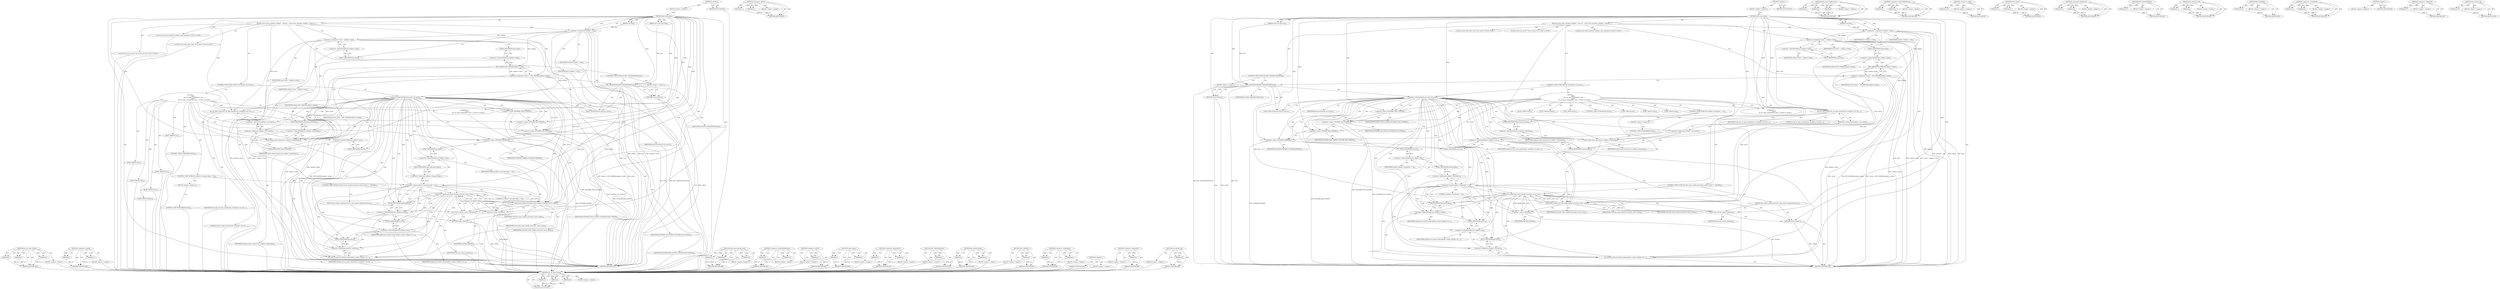 digraph "rpc_restart_call" {
vulnerable_145 [label=<(METHOD,nfs_set_open_stateid)>];
vulnerable_146 [label=<(PARAM,p1)>];
vulnerable_147 [label=<(PARAM,p2)>];
vulnerable_148 [label=<(PARAM,p3)>];
vulnerable_149 [label=<(BLOCK,&lt;empty&gt;,&lt;empty&gt;)>];
vulnerable_150 [label=<(METHOD_RETURN,ANY)>];
vulnerable_169 [label=<(METHOD,&lt;operator&gt;.equals)>];
vulnerable_170 [label=<(PARAM,p1)>];
vulnerable_171 [label=<(PARAM,p2)>];
vulnerable_172 [label=<(BLOCK,&lt;empty&gt;,&lt;empty&gt;)>];
vulnerable_173 [label=<(METHOD_RETURN,ANY)>];
vulnerable_6 [label=<(METHOD,&lt;global&gt;)<SUB>1</SUB>>];
vulnerable_7 [label=<(BLOCK,&lt;empty&gt;,&lt;empty&gt;)<SUB>1</SUB>>];
vulnerable_8 [label=<(METHOD,nfs4_close_done)<SUB>1</SUB>>];
vulnerable_9 [label=<(PARAM,struct rpc_task *task)<SUB>1</SUB>>];
vulnerable_10 [label=<(PARAM,void *data)<SUB>1</SUB>>];
vulnerable_11 [label=<(BLOCK,{
	struct nfs4_closedata *calldata = data;
	str...,{
	struct nfs4_closedata *calldata = data;
	str...)<SUB>2</SUB>>];
vulnerable_12 [label="<(LOCAL,struct nfs4_closedata* calldata: nfs4_closedata*)<SUB>3</SUB>>"];
vulnerable_13 [label=<(&lt;operator&gt;.assignment,*calldata = data)<SUB>3</SUB>>];
vulnerable_14 [label=<(IDENTIFIER,calldata,*calldata = data)<SUB>3</SUB>>];
vulnerable_15 [label=<(IDENTIFIER,data,*calldata = data)<SUB>3</SUB>>];
vulnerable_16 [label="<(LOCAL,struct nfs4_state* state: nfs4_state*)<SUB>4</SUB>>"];
vulnerable_17 [label=<(&lt;operator&gt;.assignment,*state = calldata-&gt;state)<SUB>4</SUB>>];
vulnerable_18 [label=<(IDENTIFIER,state,*state = calldata-&gt;state)<SUB>4</SUB>>];
vulnerable_19 [label=<(&lt;operator&gt;.indirectFieldAccess,calldata-&gt;state)<SUB>4</SUB>>];
vulnerable_20 [label=<(IDENTIFIER,calldata,*state = calldata-&gt;state)<SUB>4</SUB>>];
vulnerable_21 [label=<(FIELD_IDENTIFIER,state,state)<SUB>4</SUB>>];
vulnerable_22 [label="<(LOCAL,struct nfs_server* server: nfs_server*)<SUB>5</SUB>>"];
vulnerable_23 [label=<(&lt;operator&gt;.assignment,*server = NFS_SERVER(calldata-&gt;inode))<SUB>5</SUB>>];
vulnerable_24 [label=<(IDENTIFIER,server,*server = NFS_SERVER(calldata-&gt;inode))<SUB>5</SUB>>];
vulnerable_25 [label=<(NFS_SERVER,NFS_SERVER(calldata-&gt;inode))<SUB>5</SUB>>];
vulnerable_26 [label=<(&lt;operator&gt;.indirectFieldAccess,calldata-&gt;inode)<SUB>5</SUB>>];
vulnerable_27 [label=<(IDENTIFIER,calldata,NFS_SERVER(calldata-&gt;inode))<SUB>5</SUB>>];
vulnerable_28 [label=<(FIELD_IDENTIFIER,inode,inode)<SUB>5</SUB>>];
vulnerable_29 [label=<(CONTROL_STRUCTURE,IF,if (RPC_ASSASSINATED(task)))<SUB>7</SUB>>];
vulnerable_30 [label=<(RPC_ASSASSINATED,RPC_ASSASSINATED(task))<SUB>7</SUB>>];
vulnerable_31 [label=<(IDENTIFIER,task,RPC_ASSASSINATED(task))<SUB>7</SUB>>];
vulnerable_32 [label=<(BLOCK,&lt;empty&gt;,&lt;empty&gt;)<SUB>8</SUB>>];
vulnerable_33 [label=<(RETURN,return;,return;)<SUB>8</SUB>>];
vulnerable_34 [label=<(CONTROL_STRUCTURE,SWITCH,switch(task-&gt;tk_status))<SUB>12</SUB>>];
vulnerable_35 [label=<(&lt;operator&gt;.indirectFieldAccess,task-&gt;tk_status)<SUB>12</SUB>>];
vulnerable_36 [label=<(IDENTIFIER,task,switch(task-&gt;tk_status))<SUB>12</SUB>>];
vulnerable_37 [label=<(FIELD_IDENTIFIER,tk_status,tk_status)<SUB>12</SUB>>];
vulnerable_38 [label="<(BLOCK,{
		case 0:
			nfs_set_open_stateid(state, &amp;cal...,{
		case 0:
			nfs_set_open_stateid(state, &amp;cal...)<SUB>12</SUB>>"];
vulnerable_39 [label=<(JUMP_TARGET,case)<SUB>13</SUB>>];
vulnerable_40 [label="<(LITERAL,0,{
		case 0:
			nfs_set_open_stateid(state, &amp;cal...)<SUB>13</SUB>>"];
vulnerable_41 [label=<(nfs_set_open_stateid,nfs_set_open_stateid(state, &amp;calldata-&gt;res.stat...)<SUB>14</SUB>>];
vulnerable_42 [label=<(IDENTIFIER,state,nfs_set_open_stateid(state, &amp;calldata-&gt;res.stat...)<SUB>14</SUB>>];
vulnerable_43 [label=<(&lt;operator&gt;.addressOf,&amp;calldata-&gt;res.stateid)<SUB>14</SUB>>];
vulnerable_44 [label=<(&lt;operator&gt;.fieldAccess,calldata-&gt;res.stateid)<SUB>14</SUB>>];
vulnerable_45 [label=<(&lt;operator&gt;.indirectFieldAccess,calldata-&gt;res)<SUB>14</SUB>>];
vulnerable_46 [label=<(IDENTIFIER,calldata,nfs_set_open_stateid(state, &amp;calldata-&gt;res.stat...)<SUB>14</SUB>>];
vulnerable_47 [label=<(FIELD_IDENTIFIER,res,res)<SUB>14</SUB>>];
vulnerable_48 [label=<(FIELD_IDENTIFIER,stateid,stateid)<SUB>14</SUB>>];
vulnerable_49 [label=<(LITERAL,0,nfs_set_open_stateid(state, &amp;calldata-&gt;res.stat...)<SUB>14</SUB>>];
vulnerable_50 [label=<(renew_lease,renew_lease(server, calldata-&gt;timestamp))<SUB>15</SUB>>];
vulnerable_51 [label=<(IDENTIFIER,server,renew_lease(server, calldata-&gt;timestamp))<SUB>15</SUB>>];
vulnerable_52 [label=<(&lt;operator&gt;.indirectFieldAccess,calldata-&gt;timestamp)<SUB>15</SUB>>];
vulnerable_53 [label=<(IDENTIFIER,calldata,renew_lease(server, calldata-&gt;timestamp))<SUB>15</SUB>>];
vulnerable_54 [label=<(FIELD_IDENTIFIER,timestamp,timestamp)<SUB>15</SUB>>];
vulnerable_55 [label=<(CONTROL_STRUCTURE,BREAK,break;)<SUB>16</SUB>>];
vulnerable_56 [label=<(JUMP_TARGET,case)<SUB>17</SUB>>];
vulnerable_57 [label=<(&lt;operator&gt;.minus,-NFS4ERR_STALE_STATEID)<SUB>17</SUB>>];
vulnerable_58 [label=<(IDENTIFIER,NFS4ERR_STALE_STATEID,-NFS4ERR_STALE_STATEID)<SUB>17</SUB>>];
vulnerable_59 [label=<(JUMP_TARGET,case)<SUB>18</SUB>>];
vulnerable_60 [label=<(&lt;operator&gt;.minus,-NFS4ERR_OLD_STATEID)<SUB>18</SUB>>];
vulnerable_61 [label=<(IDENTIFIER,NFS4ERR_OLD_STATEID,-NFS4ERR_OLD_STATEID)<SUB>18</SUB>>];
vulnerable_62 [label=<(JUMP_TARGET,case)<SUB>19</SUB>>];
vulnerable_63 [label=<(&lt;operator&gt;.minus,-NFS4ERR_BAD_STATEID)<SUB>19</SUB>>];
vulnerable_64 [label=<(IDENTIFIER,NFS4ERR_BAD_STATEID,-NFS4ERR_BAD_STATEID)<SUB>19</SUB>>];
vulnerable_65 [label=<(JUMP_TARGET,case)<SUB>20</SUB>>];
vulnerable_66 [label=<(&lt;operator&gt;.minus,-NFS4ERR_EXPIRED)<SUB>20</SUB>>];
vulnerable_67 [label=<(IDENTIFIER,NFS4ERR_EXPIRED,-NFS4ERR_EXPIRED)<SUB>20</SUB>>];
vulnerable_68 [label=<(CONTROL_STRUCTURE,IF,if (calldata-&gt;arg.open_flags == 0))<SUB>21</SUB>>];
vulnerable_69 [label=<(&lt;operator&gt;.equals,calldata-&gt;arg.open_flags == 0)<SUB>21</SUB>>];
vulnerable_70 [label=<(&lt;operator&gt;.fieldAccess,calldata-&gt;arg.open_flags)<SUB>21</SUB>>];
vulnerable_71 [label=<(&lt;operator&gt;.indirectFieldAccess,calldata-&gt;arg)<SUB>21</SUB>>];
vulnerable_72 [label=<(IDENTIFIER,calldata,calldata-&gt;arg.open_flags == 0)<SUB>21</SUB>>];
vulnerable_73 [label=<(FIELD_IDENTIFIER,arg,arg)<SUB>21</SUB>>];
vulnerable_74 [label=<(FIELD_IDENTIFIER,open_flags,open_flags)<SUB>21</SUB>>];
vulnerable_75 [label=<(LITERAL,0,calldata-&gt;arg.open_flags == 0)<SUB>21</SUB>>];
vulnerable_76 [label=<(BLOCK,&lt;empty&gt;,&lt;empty&gt;)<SUB>22</SUB>>];
vulnerable_77 [label=<(CONTROL_STRUCTURE,BREAK,break;)<SUB>22</SUB>>];
vulnerable_78 [label=<(JUMP_TARGET,default)<SUB>23</SUB>>];
vulnerable_79 [label=<(CONTROL_STRUCTURE,IF,if (nfs4_async_handle_error(task, server, state) == -EAGAIN))<SUB>24</SUB>>];
vulnerable_80 [label=<(&lt;operator&gt;.equals,nfs4_async_handle_error(task, server, state) ==...)<SUB>24</SUB>>];
vulnerable_81 [label=<(nfs4_async_handle_error,nfs4_async_handle_error(task, server, state))<SUB>24</SUB>>];
vulnerable_82 [label=<(IDENTIFIER,task,nfs4_async_handle_error(task, server, state))<SUB>24</SUB>>];
vulnerable_83 [label=<(IDENTIFIER,server,nfs4_async_handle_error(task, server, state))<SUB>24</SUB>>];
vulnerable_84 [label=<(IDENTIFIER,state,nfs4_async_handle_error(task, server, state))<SUB>24</SUB>>];
vulnerable_85 [label=<(&lt;operator&gt;.minus,-EAGAIN)<SUB>24</SUB>>];
vulnerable_86 [label=<(IDENTIFIER,EAGAIN,-EAGAIN)<SUB>24</SUB>>];
vulnerable_87 [label=<(BLOCK,{
				rpc_restart_call(task);
				return;
			},{
				rpc_restart_call(task);
				return;
			})<SUB>24</SUB>>];
vulnerable_88 [label=<(rpc_restart_call,rpc_restart_call(task))<SUB>25</SUB>>];
vulnerable_89 [label=<(IDENTIFIER,task,rpc_restart_call(task))<SUB>25</SUB>>];
vulnerable_90 [label=<(RETURN,return;,return;)<SUB>26</SUB>>];
vulnerable_91 [label=<(nfs_refresh_inode,nfs_refresh_inode(calldata-&gt;inode, calldata-&gt;re...)<SUB>29</SUB>>];
vulnerable_92 [label=<(&lt;operator&gt;.indirectFieldAccess,calldata-&gt;inode)<SUB>29</SUB>>];
vulnerable_93 [label=<(IDENTIFIER,calldata,nfs_refresh_inode(calldata-&gt;inode, calldata-&gt;re...)<SUB>29</SUB>>];
vulnerable_94 [label=<(FIELD_IDENTIFIER,inode,inode)<SUB>29</SUB>>];
vulnerable_95 [label=<(&lt;operator&gt;.fieldAccess,calldata-&gt;res.fattr)<SUB>29</SUB>>];
vulnerable_96 [label=<(&lt;operator&gt;.indirectFieldAccess,calldata-&gt;res)<SUB>29</SUB>>];
vulnerable_97 [label=<(IDENTIFIER,calldata,nfs_refresh_inode(calldata-&gt;inode, calldata-&gt;re...)<SUB>29</SUB>>];
vulnerable_98 [label=<(FIELD_IDENTIFIER,res,res)<SUB>29</SUB>>];
vulnerable_99 [label=<(FIELD_IDENTIFIER,fattr,fattr)<SUB>29</SUB>>];
vulnerable_100 [label=<(METHOD_RETURN,void)<SUB>1</SUB>>];
vulnerable_102 [label=<(METHOD_RETURN,ANY)<SUB>1</SUB>>];
vulnerable_174 [label=<(METHOD,nfs4_async_handle_error)>];
vulnerable_175 [label=<(PARAM,p1)>];
vulnerable_176 [label=<(PARAM,p2)>];
vulnerable_177 [label=<(PARAM,p3)>];
vulnerable_178 [label=<(BLOCK,&lt;empty&gt;,&lt;empty&gt;)>];
vulnerable_179 [label=<(METHOD_RETURN,ANY)>];
vulnerable_132 [label=<(METHOD,&lt;operator&gt;.indirectFieldAccess)>];
vulnerable_133 [label=<(PARAM,p1)>];
vulnerable_134 [label=<(PARAM,p2)>];
vulnerable_135 [label=<(BLOCK,&lt;empty&gt;,&lt;empty&gt;)>];
vulnerable_136 [label=<(METHOD_RETURN,ANY)>];
vulnerable_165 [label=<(METHOD,&lt;operator&gt;.minus)>];
vulnerable_166 [label=<(PARAM,p1)>];
vulnerable_167 [label=<(BLOCK,&lt;empty&gt;,&lt;empty&gt;)>];
vulnerable_168 [label=<(METHOD_RETURN,ANY)>];
vulnerable_160 [label=<(METHOD,renew_lease)>];
vulnerable_161 [label=<(PARAM,p1)>];
vulnerable_162 [label=<(PARAM,p2)>];
vulnerable_163 [label=<(BLOCK,&lt;empty&gt;,&lt;empty&gt;)>];
vulnerable_164 [label=<(METHOD_RETURN,ANY)>];
vulnerable_155 [label=<(METHOD,&lt;operator&gt;.fieldAccess)>];
vulnerable_156 [label=<(PARAM,p1)>];
vulnerable_157 [label=<(PARAM,p2)>];
vulnerable_158 [label=<(BLOCK,&lt;empty&gt;,&lt;empty&gt;)>];
vulnerable_159 [label=<(METHOD_RETURN,ANY)>];
vulnerable_141 [label=<(METHOD,RPC_ASSASSINATED)>];
vulnerable_142 [label=<(PARAM,p1)>];
vulnerable_143 [label=<(BLOCK,&lt;empty&gt;,&lt;empty&gt;)>];
vulnerable_144 [label=<(METHOD_RETURN,ANY)>];
vulnerable_184 [label=<(METHOD,nfs_refresh_inode)>];
vulnerable_185 [label=<(PARAM,p1)>];
vulnerable_186 [label=<(PARAM,p2)>];
vulnerable_187 [label=<(BLOCK,&lt;empty&gt;,&lt;empty&gt;)>];
vulnerable_188 [label=<(METHOD_RETURN,ANY)>];
vulnerable_137 [label=<(METHOD,NFS_SERVER)>];
vulnerable_138 [label=<(PARAM,p1)>];
vulnerable_139 [label=<(BLOCK,&lt;empty&gt;,&lt;empty&gt;)>];
vulnerable_140 [label=<(METHOD_RETURN,ANY)>];
vulnerable_127 [label=<(METHOD,&lt;operator&gt;.assignment)>];
vulnerable_128 [label=<(PARAM,p1)>];
vulnerable_129 [label=<(PARAM,p2)>];
vulnerable_130 [label=<(BLOCK,&lt;empty&gt;,&lt;empty&gt;)>];
vulnerable_131 [label=<(METHOD_RETURN,ANY)>];
vulnerable_121 [label=<(METHOD,&lt;global&gt;)<SUB>1</SUB>>];
vulnerable_122 [label=<(BLOCK,&lt;empty&gt;,&lt;empty&gt;)>];
vulnerable_123 [label=<(METHOD_RETURN,ANY)>];
vulnerable_151 [label=<(METHOD,&lt;operator&gt;.addressOf)>];
vulnerable_152 [label=<(PARAM,p1)>];
vulnerable_153 [label=<(BLOCK,&lt;empty&gt;,&lt;empty&gt;)>];
vulnerable_154 [label=<(METHOD_RETURN,ANY)>];
vulnerable_180 [label=<(METHOD,rpc_restart_call)>];
vulnerable_181 [label=<(PARAM,p1)>];
vulnerable_182 [label=<(BLOCK,&lt;empty&gt;,&lt;empty&gt;)>];
vulnerable_183 [label=<(METHOD_RETURN,ANY)>];
fixed_145 [label=<(METHOD,nfs_set_open_stateid)>];
fixed_146 [label=<(PARAM,p1)>];
fixed_147 [label=<(PARAM,p2)>];
fixed_148 [label=<(PARAM,p3)>];
fixed_149 [label=<(BLOCK,&lt;empty&gt;,&lt;empty&gt;)>];
fixed_150 [label=<(METHOD_RETURN,ANY)>];
fixed_169 [label=<(METHOD,&lt;operator&gt;.equals)>];
fixed_170 [label=<(PARAM,p1)>];
fixed_171 [label=<(PARAM,p2)>];
fixed_172 [label=<(BLOCK,&lt;empty&gt;,&lt;empty&gt;)>];
fixed_173 [label=<(METHOD_RETURN,ANY)>];
fixed_6 [label=<(METHOD,&lt;global&gt;)<SUB>1</SUB>>];
fixed_7 [label=<(BLOCK,&lt;empty&gt;,&lt;empty&gt;)<SUB>1</SUB>>];
fixed_8 [label=<(METHOD,nfs4_close_done)<SUB>1</SUB>>];
fixed_9 [label=<(PARAM,struct rpc_task *task)<SUB>1</SUB>>];
fixed_10 [label=<(PARAM,void *data)<SUB>1</SUB>>];
fixed_11 [label=<(BLOCK,{
	struct nfs4_closedata *calldata = data;
	str...,{
	struct nfs4_closedata *calldata = data;
	str...)<SUB>2</SUB>>];
fixed_12 [label="<(LOCAL,struct nfs4_closedata* calldata: nfs4_closedata*)<SUB>3</SUB>>"];
fixed_13 [label=<(&lt;operator&gt;.assignment,*calldata = data)<SUB>3</SUB>>];
fixed_14 [label=<(IDENTIFIER,calldata,*calldata = data)<SUB>3</SUB>>];
fixed_15 [label=<(IDENTIFIER,data,*calldata = data)<SUB>3</SUB>>];
fixed_16 [label="<(LOCAL,struct nfs4_state* state: nfs4_state*)<SUB>4</SUB>>"];
fixed_17 [label=<(&lt;operator&gt;.assignment,*state = calldata-&gt;state)<SUB>4</SUB>>];
fixed_18 [label=<(IDENTIFIER,state,*state = calldata-&gt;state)<SUB>4</SUB>>];
fixed_19 [label=<(&lt;operator&gt;.indirectFieldAccess,calldata-&gt;state)<SUB>4</SUB>>];
fixed_20 [label=<(IDENTIFIER,calldata,*state = calldata-&gt;state)<SUB>4</SUB>>];
fixed_21 [label=<(FIELD_IDENTIFIER,state,state)<SUB>4</SUB>>];
fixed_22 [label="<(LOCAL,struct nfs_server* server: nfs_server*)<SUB>5</SUB>>"];
fixed_23 [label=<(&lt;operator&gt;.assignment,*server = NFS_SERVER(calldata-&gt;inode))<SUB>5</SUB>>];
fixed_24 [label=<(IDENTIFIER,server,*server = NFS_SERVER(calldata-&gt;inode))<SUB>5</SUB>>];
fixed_25 [label=<(NFS_SERVER,NFS_SERVER(calldata-&gt;inode))<SUB>5</SUB>>];
fixed_26 [label=<(&lt;operator&gt;.indirectFieldAccess,calldata-&gt;inode)<SUB>5</SUB>>];
fixed_27 [label=<(IDENTIFIER,calldata,NFS_SERVER(calldata-&gt;inode))<SUB>5</SUB>>];
fixed_28 [label=<(FIELD_IDENTIFIER,inode,inode)<SUB>5</SUB>>];
fixed_29 [label=<(CONTROL_STRUCTURE,IF,if (RPC_ASSASSINATED(task)))<SUB>7</SUB>>];
fixed_30 [label=<(RPC_ASSASSINATED,RPC_ASSASSINATED(task))<SUB>7</SUB>>];
fixed_31 [label=<(IDENTIFIER,task,RPC_ASSASSINATED(task))<SUB>7</SUB>>];
fixed_32 [label=<(BLOCK,&lt;empty&gt;,&lt;empty&gt;)<SUB>8</SUB>>];
fixed_33 [label=<(RETURN,return;,return;)<SUB>8</SUB>>];
fixed_34 [label=<(CONTROL_STRUCTURE,SWITCH,switch(task-&gt;tk_status))<SUB>12</SUB>>];
fixed_35 [label=<(&lt;operator&gt;.indirectFieldAccess,task-&gt;tk_status)<SUB>12</SUB>>];
fixed_36 [label=<(IDENTIFIER,task,switch(task-&gt;tk_status))<SUB>12</SUB>>];
fixed_37 [label=<(FIELD_IDENTIFIER,tk_status,tk_status)<SUB>12</SUB>>];
fixed_38 [label="<(BLOCK,{
		case 0:
			nfs_set_open_stateid(state, &amp;cal...,{
		case 0:
			nfs_set_open_stateid(state, &amp;cal...)<SUB>12</SUB>>"];
fixed_39 [label=<(JUMP_TARGET,case)<SUB>13</SUB>>];
fixed_40 [label="<(LITERAL,0,{
		case 0:
			nfs_set_open_stateid(state, &amp;cal...)<SUB>13</SUB>>"];
fixed_41 [label=<(nfs_set_open_stateid,nfs_set_open_stateid(state, &amp;calldata-&gt;res.stat...)<SUB>14</SUB>>];
fixed_42 [label=<(IDENTIFIER,state,nfs_set_open_stateid(state, &amp;calldata-&gt;res.stat...)<SUB>14</SUB>>];
fixed_43 [label=<(&lt;operator&gt;.addressOf,&amp;calldata-&gt;res.stateid)<SUB>14</SUB>>];
fixed_44 [label=<(&lt;operator&gt;.fieldAccess,calldata-&gt;res.stateid)<SUB>14</SUB>>];
fixed_45 [label=<(&lt;operator&gt;.indirectFieldAccess,calldata-&gt;res)<SUB>14</SUB>>];
fixed_46 [label=<(IDENTIFIER,calldata,nfs_set_open_stateid(state, &amp;calldata-&gt;res.stat...)<SUB>14</SUB>>];
fixed_47 [label=<(FIELD_IDENTIFIER,res,res)<SUB>14</SUB>>];
fixed_48 [label=<(FIELD_IDENTIFIER,stateid,stateid)<SUB>14</SUB>>];
fixed_49 [label=<(LITERAL,0,nfs_set_open_stateid(state, &amp;calldata-&gt;res.stat...)<SUB>14</SUB>>];
fixed_50 [label=<(renew_lease,renew_lease(server, calldata-&gt;timestamp))<SUB>15</SUB>>];
fixed_51 [label=<(IDENTIFIER,server,renew_lease(server, calldata-&gt;timestamp))<SUB>15</SUB>>];
fixed_52 [label=<(&lt;operator&gt;.indirectFieldAccess,calldata-&gt;timestamp)<SUB>15</SUB>>];
fixed_53 [label=<(IDENTIFIER,calldata,renew_lease(server, calldata-&gt;timestamp))<SUB>15</SUB>>];
fixed_54 [label=<(FIELD_IDENTIFIER,timestamp,timestamp)<SUB>15</SUB>>];
fixed_55 [label=<(CONTROL_STRUCTURE,BREAK,break;)<SUB>16</SUB>>];
fixed_56 [label=<(JUMP_TARGET,case)<SUB>17</SUB>>];
fixed_57 [label=<(&lt;operator&gt;.minus,-NFS4ERR_STALE_STATEID)<SUB>17</SUB>>];
fixed_58 [label=<(IDENTIFIER,NFS4ERR_STALE_STATEID,-NFS4ERR_STALE_STATEID)<SUB>17</SUB>>];
fixed_59 [label=<(JUMP_TARGET,case)<SUB>18</SUB>>];
fixed_60 [label=<(&lt;operator&gt;.minus,-NFS4ERR_OLD_STATEID)<SUB>18</SUB>>];
fixed_61 [label=<(IDENTIFIER,NFS4ERR_OLD_STATEID,-NFS4ERR_OLD_STATEID)<SUB>18</SUB>>];
fixed_62 [label=<(JUMP_TARGET,case)<SUB>19</SUB>>];
fixed_63 [label=<(&lt;operator&gt;.minus,-NFS4ERR_BAD_STATEID)<SUB>19</SUB>>];
fixed_64 [label=<(IDENTIFIER,NFS4ERR_BAD_STATEID,-NFS4ERR_BAD_STATEID)<SUB>19</SUB>>];
fixed_65 [label=<(JUMP_TARGET,case)<SUB>20</SUB>>];
fixed_66 [label=<(&lt;operator&gt;.minus,-NFS4ERR_EXPIRED)<SUB>20</SUB>>];
fixed_67 [label=<(IDENTIFIER,NFS4ERR_EXPIRED,-NFS4ERR_EXPIRED)<SUB>20</SUB>>];
fixed_68 [label=<(CONTROL_STRUCTURE,IF,if (calldata-&gt;arg.fmode == 0))<SUB>21</SUB>>];
fixed_69 [label=<(&lt;operator&gt;.equals,calldata-&gt;arg.fmode == 0)<SUB>21</SUB>>];
fixed_70 [label=<(&lt;operator&gt;.fieldAccess,calldata-&gt;arg.fmode)<SUB>21</SUB>>];
fixed_71 [label=<(&lt;operator&gt;.indirectFieldAccess,calldata-&gt;arg)<SUB>21</SUB>>];
fixed_72 [label=<(IDENTIFIER,calldata,calldata-&gt;arg.fmode == 0)<SUB>21</SUB>>];
fixed_73 [label=<(FIELD_IDENTIFIER,arg,arg)<SUB>21</SUB>>];
fixed_74 [label=<(FIELD_IDENTIFIER,fmode,fmode)<SUB>21</SUB>>];
fixed_75 [label=<(LITERAL,0,calldata-&gt;arg.fmode == 0)<SUB>21</SUB>>];
fixed_76 [label=<(BLOCK,&lt;empty&gt;,&lt;empty&gt;)<SUB>22</SUB>>];
fixed_77 [label=<(CONTROL_STRUCTURE,BREAK,break;)<SUB>22</SUB>>];
fixed_78 [label=<(JUMP_TARGET,default)<SUB>23</SUB>>];
fixed_79 [label=<(CONTROL_STRUCTURE,IF,if (nfs4_async_handle_error(task, server, state) == -EAGAIN))<SUB>24</SUB>>];
fixed_80 [label=<(&lt;operator&gt;.equals,nfs4_async_handle_error(task, server, state) ==...)<SUB>24</SUB>>];
fixed_81 [label=<(nfs4_async_handle_error,nfs4_async_handle_error(task, server, state))<SUB>24</SUB>>];
fixed_82 [label=<(IDENTIFIER,task,nfs4_async_handle_error(task, server, state))<SUB>24</SUB>>];
fixed_83 [label=<(IDENTIFIER,server,nfs4_async_handle_error(task, server, state))<SUB>24</SUB>>];
fixed_84 [label=<(IDENTIFIER,state,nfs4_async_handle_error(task, server, state))<SUB>24</SUB>>];
fixed_85 [label=<(&lt;operator&gt;.minus,-EAGAIN)<SUB>24</SUB>>];
fixed_86 [label=<(IDENTIFIER,EAGAIN,-EAGAIN)<SUB>24</SUB>>];
fixed_87 [label=<(BLOCK,{
				rpc_restart_call(task);
				return;
			},{
				rpc_restart_call(task);
				return;
			})<SUB>24</SUB>>];
fixed_88 [label=<(rpc_restart_call,rpc_restart_call(task))<SUB>25</SUB>>];
fixed_89 [label=<(IDENTIFIER,task,rpc_restart_call(task))<SUB>25</SUB>>];
fixed_90 [label=<(RETURN,return;,return;)<SUB>26</SUB>>];
fixed_91 [label=<(nfs_refresh_inode,nfs_refresh_inode(calldata-&gt;inode, calldata-&gt;re...)<SUB>29</SUB>>];
fixed_92 [label=<(&lt;operator&gt;.indirectFieldAccess,calldata-&gt;inode)<SUB>29</SUB>>];
fixed_93 [label=<(IDENTIFIER,calldata,nfs_refresh_inode(calldata-&gt;inode, calldata-&gt;re...)<SUB>29</SUB>>];
fixed_94 [label=<(FIELD_IDENTIFIER,inode,inode)<SUB>29</SUB>>];
fixed_95 [label=<(&lt;operator&gt;.fieldAccess,calldata-&gt;res.fattr)<SUB>29</SUB>>];
fixed_96 [label=<(&lt;operator&gt;.indirectFieldAccess,calldata-&gt;res)<SUB>29</SUB>>];
fixed_97 [label=<(IDENTIFIER,calldata,nfs_refresh_inode(calldata-&gt;inode, calldata-&gt;re...)<SUB>29</SUB>>];
fixed_98 [label=<(FIELD_IDENTIFIER,res,res)<SUB>29</SUB>>];
fixed_99 [label=<(FIELD_IDENTIFIER,fattr,fattr)<SUB>29</SUB>>];
fixed_100 [label=<(METHOD_RETURN,void)<SUB>1</SUB>>];
fixed_102 [label=<(METHOD_RETURN,ANY)<SUB>1</SUB>>];
fixed_174 [label=<(METHOD,nfs4_async_handle_error)>];
fixed_175 [label=<(PARAM,p1)>];
fixed_176 [label=<(PARAM,p2)>];
fixed_177 [label=<(PARAM,p3)>];
fixed_178 [label=<(BLOCK,&lt;empty&gt;,&lt;empty&gt;)>];
fixed_179 [label=<(METHOD_RETURN,ANY)>];
fixed_132 [label=<(METHOD,&lt;operator&gt;.indirectFieldAccess)>];
fixed_133 [label=<(PARAM,p1)>];
fixed_134 [label=<(PARAM,p2)>];
fixed_135 [label=<(BLOCK,&lt;empty&gt;,&lt;empty&gt;)>];
fixed_136 [label=<(METHOD_RETURN,ANY)>];
fixed_165 [label=<(METHOD,&lt;operator&gt;.minus)>];
fixed_166 [label=<(PARAM,p1)>];
fixed_167 [label=<(BLOCK,&lt;empty&gt;,&lt;empty&gt;)>];
fixed_168 [label=<(METHOD_RETURN,ANY)>];
fixed_160 [label=<(METHOD,renew_lease)>];
fixed_161 [label=<(PARAM,p1)>];
fixed_162 [label=<(PARAM,p2)>];
fixed_163 [label=<(BLOCK,&lt;empty&gt;,&lt;empty&gt;)>];
fixed_164 [label=<(METHOD_RETURN,ANY)>];
fixed_155 [label=<(METHOD,&lt;operator&gt;.fieldAccess)>];
fixed_156 [label=<(PARAM,p1)>];
fixed_157 [label=<(PARAM,p2)>];
fixed_158 [label=<(BLOCK,&lt;empty&gt;,&lt;empty&gt;)>];
fixed_159 [label=<(METHOD_RETURN,ANY)>];
fixed_141 [label=<(METHOD,RPC_ASSASSINATED)>];
fixed_142 [label=<(PARAM,p1)>];
fixed_143 [label=<(BLOCK,&lt;empty&gt;,&lt;empty&gt;)>];
fixed_144 [label=<(METHOD_RETURN,ANY)>];
fixed_184 [label=<(METHOD,nfs_refresh_inode)>];
fixed_185 [label=<(PARAM,p1)>];
fixed_186 [label=<(PARAM,p2)>];
fixed_187 [label=<(BLOCK,&lt;empty&gt;,&lt;empty&gt;)>];
fixed_188 [label=<(METHOD_RETURN,ANY)>];
fixed_137 [label=<(METHOD,NFS_SERVER)>];
fixed_138 [label=<(PARAM,p1)>];
fixed_139 [label=<(BLOCK,&lt;empty&gt;,&lt;empty&gt;)>];
fixed_140 [label=<(METHOD_RETURN,ANY)>];
fixed_127 [label=<(METHOD,&lt;operator&gt;.assignment)>];
fixed_128 [label=<(PARAM,p1)>];
fixed_129 [label=<(PARAM,p2)>];
fixed_130 [label=<(BLOCK,&lt;empty&gt;,&lt;empty&gt;)>];
fixed_131 [label=<(METHOD_RETURN,ANY)>];
fixed_121 [label=<(METHOD,&lt;global&gt;)<SUB>1</SUB>>];
fixed_122 [label=<(BLOCK,&lt;empty&gt;,&lt;empty&gt;)>];
fixed_123 [label=<(METHOD_RETURN,ANY)>];
fixed_151 [label=<(METHOD,&lt;operator&gt;.addressOf)>];
fixed_152 [label=<(PARAM,p1)>];
fixed_153 [label=<(BLOCK,&lt;empty&gt;,&lt;empty&gt;)>];
fixed_154 [label=<(METHOD_RETURN,ANY)>];
fixed_180 [label=<(METHOD,rpc_restart_call)>];
fixed_181 [label=<(PARAM,p1)>];
fixed_182 [label=<(BLOCK,&lt;empty&gt;,&lt;empty&gt;)>];
fixed_183 [label=<(METHOD_RETURN,ANY)>];
vulnerable_145 -> vulnerable_146  [key=0, label="AST: "];
vulnerable_145 -> vulnerable_146  [key=1, label="DDG: "];
vulnerable_145 -> vulnerable_149  [key=0, label="AST: "];
vulnerable_145 -> vulnerable_147  [key=0, label="AST: "];
vulnerable_145 -> vulnerable_147  [key=1, label="DDG: "];
vulnerable_145 -> vulnerable_150  [key=0, label="AST: "];
vulnerable_145 -> vulnerable_150  [key=1, label="CFG: "];
vulnerable_145 -> vulnerable_148  [key=0, label="AST: "];
vulnerable_145 -> vulnerable_148  [key=1, label="DDG: "];
vulnerable_146 -> vulnerable_150  [key=0, label="DDG: p1"];
vulnerable_147 -> vulnerable_150  [key=0, label="DDG: p2"];
vulnerable_148 -> vulnerable_150  [key=0, label="DDG: p3"];
vulnerable_149 -> fixed_145  [key=0];
vulnerable_150 -> fixed_145  [key=0];
vulnerable_169 -> vulnerable_170  [key=0, label="AST: "];
vulnerable_169 -> vulnerable_170  [key=1, label="DDG: "];
vulnerable_169 -> vulnerable_172  [key=0, label="AST: "];
vulnerable_169 -> vulnerable_171  [key=0, label="AST: "];
vulnerable_169 -> vulnerable_171  [key=1, label="DDG: "];
vulnerable_169 -> vulnerable_173  [key=0, label="AST: "];
vulnerable_169 -> vulnerable_173  [key=1, label="CFG: "];
vulnerable_170 -> vulnerable_173  [key=0, label="DDG: p1"];
vulnerable_171 -> vulnerable_173  [key=0, label="DDG: p2"];
vulnerable_172 -> fixed_145  [key=0];
vulnerable_173 -> fixed_145  [key=0];
vulnerable_6 -> vulnerable_7  [key=0, label="AST: "];
vulnerable_6 -> vulnerable_102  [key=0, label="AST: "];
vulnerable_6 -> vulnerable_102  [key=1, label="CFG: "];
vulnerable_7 -> vulnerable_8  [key=0, label="AST: "];
vulnerable_8 -> vulnerable_9  [key=0, label="AST: "];
vulnerable_8 -> vulnerable_9  [key=1, label="DDG: "];
vulnerable_8 -> vulnerable_10  [key=0, label="AST: "];
vulnerable_8 -> vulnerable_10  [key=1, label="DDG: "];
vulnerable_8 -> vulnerable_11  [key=0, label="AST: "];
vulnerable_8 -> vulnerable_100  [key=0, label="AST: "];
vulnerable_8 -> vulnerable_13  [key=0, label="CFG: "];
vulnerable_8 -> vulnerable_13  [key=1, label="DDG: "];
vulnerable_8 -> vulnerable_30  [key=0, label="DDG: "];
vulnerable_8 -> vulnerable_33  [key=0, label="DDG: "];
vulnerable_8 -> vulnerable_40  [key=0, label="DDG: "];
vulnerable_8 -> vulnerable_41  [key=0, label="DDG: "];
vulnerable_8 -> vulnerable_50  [key=0, label="DDG: "];
vulnerable_8 -> vulnerable_57  [key=0, label="DDG: "];
vulnerable_8 -> vulnerable_60  [key=0, label="DDG: "];
vulnerable_8 -> vulnerable_63  [key=0, label="DDG: "];
vulnerable_8 -> vulnerable_66  [key=0, label="DDG: "];
vulnerable_8 -> vulnerable_69  [key=0, label="DDG: "];
vulnerable_8 -> vulnerable_90  [key=0, label="DDG: "];
vulnerable_8 -> vulnerable_81  [key=0, label="DDG: "];
vulnerable_8 -> vulnerable_85  [key=0, label="DDG: "];
vulnerable_8 -> vulnerable_88  [key=0, label="DDG: "];
vulnerable_9 -> vulnerable_30  [key=0, label="DDG: task"];
vulnerable_10 -> vulnerable_13  [key=0, label="DDG: data"];
vulnerable_11 -> vulnerable_12  [key=0, label="AST: "];
vulnerable_11 -> vulnerable_13  [key=0, label="AST: "];
vulnerable_11 -> vulnerable_16  [key=0, label="AST: "];
vulnerable_11 -> vulnerable_17  [key=0, label="AST: "];
vulnerable_11 -> vulnerable_22  [key=0, label="AST: "];
vulnerable_11 -> vulnerable_23  [key=0, label="AST: "];
vulnerable_11 -> vulnerable_29  [key=0, label="AST: "];
vulnerable_11 -> vulnerable_34  [key=0, label="AST: "];
vulnerable_11 -> vulnerable_91  [key=0, label="AST: "];
vulnerable_12 -> fixed_145  [key=0];
vulnerable_13 -> vulnerable_14  [key=0, label="AST: "];
vulnerable_13 -> vulnerable_15  [key=0, label="AST: "];
vulnerable_13 -> vulnerable_21  [key=0, label="CFG: "];
vulnerable_13 -> vulnerable_100  [key=0, label="DDG: calldata"];
vulnerable_13 -> vulnerable_100  [key=1, label="DDG: data"];
vulnerable_13 -> vulnerable_100  [key=2, label="DDG: *calldata = data"];
vulnerable_13 -> vulnerable_17  [key=0, label="DDG: calldata"];
vulnerable_13 -> vulnerable_91  [key=0, label="DDG: calldata"];
vulnerable_13 -> vulnerable_25  [key=0, label="DDG: calldata"];
vulnerable_13 -> vulnerable_50  [key=0, label="DDG: calldata"];
vulnerable_14 -> fixed_145  [key=0];
vulnerable_15 -> fixed_145  [key=0];
vulnerable_16 -> fixed_145  [key=0];
vulnerable_17 -> vulnerable_18  [key=0, label="AST: "];
vulnerable_17 -> vulnerable_19  [key=0, label="AST: "];
vulnerable_17 -> vulnerable_28  [key=0, label="CFG: "];
vulnerable_17 -> vulnerable_100  [key=0, label="DDG: state"];
vulnerable_17 -> vulnerable_100  [key=1, label="DDG: calldata-&gt;state"];
vulnerable_17 -> vulnerable_100  [key=2, label="DDG: *state = calldata-&gt;state"];
vulnerable_17 -> vulnerable_41  [key=0, label="DDG: state"];
vulnerable_17 -> vulnerable_81  [key=0, label="DDG: state"];
vulnerable_18 -> fixed_145  [key=0];
vulnerable_19 -> vulnerable_20  [key=0, label="AST: "];
vulnerable_19 -> vulnerable_21  [key=0, label="AST: "];
vulnerable_19 -> vulnerable_17  [key=0, label="CFG: "];
vulnerable_20 -> fixed_145  [key=0];
vulnerable_21 -> vulnerable_19  [key=0, label="CFG: "];
vulnerable_22 -> fixed_145  [key=0];
vulnerable_23 -> vulnerable_24  [key=0, label="AST: "];
vulnerable_23 -> vulnerable_25  [key=0, label="AST: "];
vulnerable_23 -> vulnerable_30  [key=0, label="CFG: "];
vulnerable_23 -> vulnerable_100  [key=0, label="DDG: server"];
vulnerable_23 -> vulnerable_100  [key=1, label="DDG: NFS_SERVER(calldata-&gt;inode)"];
vulnerable_23 -> vulnerable_100  [key=2, label="DDG: *server = NFS_SERVER(calldata-&gt;inode)"];
vulnerable_23 -> vulnerable_50  [key=0, label="DDG: server"];
vulnerable_23 -> vulnerable_81  [key=0, label="DDG: server"];
vulnerable_24 -> fixed_145  [key=0];
vulnerable_25 -> vulnerable_26  [key=0, label="AST: "];
vulnerable_25 -> vulnerable_23  [key=0, label="CFG: "];
vulnerable_25 -> vulnerable_23  [key=1, label="DDG: calldata-&gt;inode"];
vulnerable_25 -> vulnerable_100  [key=0, label="DDG: calldata-&gt;inode"];
vulnerable_25 -> vulnerable_91  [key=0, label="DDG: calldata-&gt;inode"];
vulnerable_26 -> vulnerable_27  [key=0, label="AST: "];
vulnerable_26 -> vulnerable_28  [key=0, label="AST: "];
vulnerable_26 -> vulnerable_25  [key=0, label="CFG: "];
vulnerable_27 -> fixed_145  [key=0];
vulnerable_28 -> vulnerable_26  [key=0, label="CFG: "];
vulnerable_29 -> vulnerable_30  [key=0, label="AST: "];
vulnerable_29 -> vulnerable_32  [key=0, label="AST: "];
vulnerable_30 -> vulnerable_31  [key=0, label="AST: "];
vulnerable_30 -> vulnerable_33  [key=0, label="CFG: "];
vulnerable_30 -> vulnerable_33  [key=1, label="CDG: "];
vulnerable_30 -> vulnerable_37  [key=0, label="CFG: "];
vulnerable_30 -> vulnerable_37  [key=1, label="CDG: "];
vulnerable_30 -> vulnerable_100  [key=0, label="DDG: task"];
vulnerable_30 -> vulnerable_100  [key=1, label="DDG: RPC_ASSASSINATED(task)"];
vulnerable_30 -> vulnerable_81  [key=0, label="DDG: task"];
vulnerable_30 -> vulnerable_35  [key=0, label="CDG: "];
vulnerable_31 -> fixed_145  [key=0];
vulnerable_32 -> vulnerable_33  [key=0, label="AST: "];
vulnerable_33 -> vulnerable_100  [key=0, label="CFG: "];
vulnerable_33 -> vulnerable_100  [key=1, label="DDG: &lt;RET&gt;"];
vulnerable_34 -> vulnerable_35  [key=0, label="AST: "];
vulnerable_34 -> vulnerable_38  [key=0, label="AST: "];
vulnerable_35 -> vulnerable_36  [key=0, label="AST: "];
vulnerable_35 -> vulnerable_37  [key=0, label="AST: "];
vulnerable_35 -> vulnerable_47  [key=0, label="CFG: "];
vulnerable_35 -> vulnerable_47  [key=1, label="CDG: "];
vulnerable_35 -> vulnerable_57  [key=0, label="CFG: "];
vulnerable_35 -> vulnerable_57  [key=1, label="CDG: "];
vulnerable_35 -> vulnerable_60  [key=0, label="CFG: "];
vulnerable_35 -> vulnerable_60  [key=1, label="CDG: "];
vulnerable_35 -> vulnerable_63  [key=0, label="CFG: "];
vulnerable_35 -> vulnerable_63  [key=1, label="CDG: "];
vulnerable_35 -> vulnerable_66  [key=0, label="CFG: "];
vulnerable_35 -> vulnerable_66  [key=1, label="CDG: "];
vulnerable_35 -> vulnerable_81  [key=0, label="CFG: "];
vulnerable_35 -> vulnerable_81  [key=1, label="CDG: "];
vulnerable_35 -> vulnerable_94  [key=0, label="CDG: "];
vulnerable_35 -> vulnerable_48  [key=0, label="CDG: "];
vulnerable_35 -> vulnerable_73  [key=0, label="CDG: "];
vulnerable_35 -> vulnerable_96  [key=0, label="CDG: "];
vulnerable_35 -> vulnerable_98  [key=0, label="CDG: "];
vulnerable_35 -> vulnerable_52  [key=0, label="CDG: "];
vulnerable_35 -> vulnerable_99  [key=0, label="CDG: "];
vulnerable_35 -> vulnerable_85  [key=0, label="CDG: "];
vulnerable_35 -> vulnerable_69  [key=0, label="CDG: "];
vulnerable_35 -> vulnerable_74  [key=0, label="CDG: "];
vulnerable_35 -> vulnerable_95  [key=0, label="CDG: "];
vulnerable_35 -> vulnerable_92  [key=0, label="CDG: "];
vulnerable_35 -> vulnerable_45  [key=0, label="CDG: "];
vulnerable_35 -> vulnerable_50  [key=0, label="CDG: "];
vulnerable_35 -> vulnerable_91  [key=0, label="CDG: "];
vulnerable_35 -> vulnerable_44  [key=0, label="CDG: "];
vulnerable_35 -> vulnerable_54  [key=0, label="CDG: "];
vulnerable_35 -> vulnerable_43  [key=0, label="CDG: "];
vulnerable_35 -> vulnerable_80  [key=0, label="CDG: "];
vulnerable_35 -> vulnerable_71  [key=0, label="CDG: "];
vulnerable_35 -> vulnerable_41  [key=0, label="CDG: "];
vulnerable_35 -> vulnerable_70  [key=0, label="CDG: "];
vulnerable_36 -> fixed_145  [key=0];
vulnerable_37 -> vulnerable_35  [key=0, label="CFG: "];
vulnerable_38 -> vulnerable_39  [key=0, label="AST: "];
vulnerable_38 -> vulnerable_40  [key=0, label="AST: "];
vulnerable_38 -> vulnerable_41  [key=0, label="AST: "];
vulnerable_38 -> vulnerable_50  [key=0, label="AST: "];
vulnerable_38 -> vulnerable_55  [key=0, label="AST: "];
vulnerable_38 -> vulnerable_56  [key=0, label="AST: "];
vulnerable_38 -> vulnerable_57  [key=0, label="AST: "];
vulnerable_38 -> vulnerable_59  [key=0, label="AST: "];
vulnerable_38 -> vulnerable_60  [key=0, label="AST: "];
vulnerable_38 -> vulnerable_62  [key=0, label="AST: "];
vulnerable_38 -> vulnerable_63  [key=0, label="AST: "];
vulnerable_38 -> vulnerable_65  [key=0, label="AST: "];
vulnerable_38 -> vulnerable_66  [key=0, label="AST: "];
vulnerable_38 -> vulnerable_68  [key=0, label="AST: "];
vulnerable_38 -> vulnerable_78  [key=0, label="AST: "];
vulnerable_38 -> vulnerable_79  [key=0, label="AST: "];
vulnerable_39 -> fixed_145  [key=0];
vulnerable_40 -> fixed_145  [key=0];
vulnerable_41 -> vulnerable_42  [key=0, label="AST: "];
vulnerable_41 -> vulnerable_43  [key=0, label="AST: "];
vulnerable_41 -> vulnerable_49  [key=0, label="AST: "];
vulnerable_41 -> vulnerable_54  [key=0, label="CFG: "];
vulnerable_42 -> fixed_145  [key=0];
vulnerable_43 -> vulnerable_44  [key=0, label="AST: "];
vulnerable_43 -> vulnerable_41  [key=0, label="CFG: "];
vulnerable_44 -> vulnerable_45  [key=0, label="AST: "];
vulnerable_44 -> vulnerable_48  [key=0, label="AST: "];
vulnerable_44 -> vulnerable_43  [key=0, label="CFG: "];
vulnerable_45 -> vulnerable_46  [key=0, label="AST: "];
vulnerable_45 -> vulnerable_47  [key=0, label="AST: "];
vulnerable_45 -> vulnerable_48  [key=0, label="CFG: "];
vulnerable_46 -> fixed_145  [key=0];
vulnerable_47 -> vulnerable_45  [key=0, label="CFG: "];
vulnerable_48 -> vulnerable_44  [key=0, label="CFG: "];
vulnerable_49 -> fixed_145  [key=0];
vulnerable_50 -> vulnerable_51  [key=0, label="AST: "];
vulnerable_50 -> vulnerable_52  [key=0, label="AST: "];
vulnerable_50 -> vulnerable_94  [key=0, label="CFG: "];
vulnerable_51 -> fixed_145  [key=0];
vulnerable_52 -> vulnerable_53  [key=0, label="AST: "];
vulnerable_52 -> vulnerable_54  [key=0, label="AST: "];
vulnerable_52 -> vulnerable_50  [key=0, label="CFG: "];
vulnerable_53 -> fixed_145  [key=0];
vulnerable_54 -> vulnerable_52  [key=0, label="CFG: "];
vulnerable_55 -> fixed_145  [key=0];
vulnerable_56 -> fixed_145  [key=0];
vulnerable_57 -> vulnerable_58  [key=0, label="AST: "];
vulnerable_57 -> vulnerable_60  [key=0, label="CFG: "];
vulnerable_57 -> vulnerable_100  [key=0, label="DDG: NFS4ERR_STALE_STATEID"];
vulnerable_58 -> fixed_145  [key=0];
vulnerable_59 -> fixed_145  [key=0];
vulnerable_60 -> vulnerable_61  [key=0, label="AST: "];
vulnerable_60 -> vulnerable_63  [key=0, label="CFG: "];
vulnerable_60 -> vulnerable_100  [key=0, label="DDG: NFS4ERR_OLD_STATEID"];
vulnerable_61 -> fixed_145  [key=0];
vulnerable_62 -> fixed_145  [key=0];
vulnerable_63 -> vulnerable_64  [key=0, label="AST: "];
vulnerable_63 -> vulnerable_66  [key=0, label="CFG: "];
vulnerable_63 -> vulnerable_100  [key=0, label="DDG: NFS4ERR_BAD_STATEID"];
vulnerable_64 -> fixed_145  [key=0];
vulnerable_65 -> fixed_145  [key=0];
vulnerable_66 -> vulnerable_67  [key=0, label="AST: "];
vulnerable_66 -> vulnerable_73  [key=0, label="CFG: "];
vulnerable_66 -> vulnerable_100  [key=0, label="DDG: NFS4ERR_EXPIRED"];
vulnerable_67 -> fixed_145  [key=0];
vulnerable_68 -> vulnerable_69  [key=0, label="AST: "];
vulnerable_68 -> vulnerable_76  [key=0, label="AST: "];
vulnerable_69 -> vulnerable_70  [key=0, label="AST: "];
vulnerable_69 -> vulnerable_75  [key=0, label="AST: "];
vulnerable_69 -> vulnerable_94  [key=0, label="CFG: "];
vulnerable_69 -> vulnerable_94  [key=1, label="CDG: "];
vulnerable_69 -> vulnerable_81  [key=0, label="CFG: "];
vulnerable_69 -> vulnerable_81  [key=1, label="CDG: "];
vulnerable_69 -> vulnerable_96  [key=0, label="CDG: "];
vulnerable_69 -> vulnerable_98  [key=0, label="CDG: "];
vulnerable_69 -> vulnerable_99  [key=0, label="CDG: "];
vulnerable_69 -> vulnerable_85  [key=0, label="CDG: "];
vulnerable_69 -> vulnerable_95  [key=0, label="CDG: "];
vulnerable_69 -> vulnerable_92  [key=0, label="CDG: "];
vulnerable_69 -> vulnerable_91  [key=0, label="CDG: "];
vulnerable_69 -> vulnerable_80  [key=0, label="CDG: "];
vulnerable_70 -> vulnerable_71  [key=0, label="AST: "];
vulnerable_70 -> vulnerable_74  [key=0, label="AST: "];
vulnerable_70 -> vulnerable_69  [key=0, label="CFG: "];
vulnerable_71 -> vulnerable_72  [key=0, label="AST: "];
vulnerable_71 -> vulnerable_73  [key=0, label="AST: "];
vulnerable_71 -> vulnerable_74  [key=0, label="CFG: "];
vulnerable_72 -> fixed_145  [key=0];
vulnerable_73 -> vulnerable_71  [key=0, label="CFG: "];
vulnerable_74 -> vulnerable_70  [key=0, label="CFG: "];
vulnerable_75 -> fixed_145  [key=0];
vulnerable_76 -> vulnerable_77  [key=0, label="AST: "];
vulnerable_77 -> fixed_145  [key=0];
vulnerable_78 -> fixed_145  [key=0];
vulnerable_79 -> vulnerable_80  [key=0, label="AST: "];
vulnerable_79 -> vulnerable_87  [key=0, label="AST: "];
vulnerable_80 -> vulnerable_81  [key=0, label="AST: "];
vulnerable_80 -> vulnerable_85  [key=0, label="AST: "];
vulnerable_80 -> vulnerable_88  [key=0, label="CFG: "];
vulnerable_80 -> vulnerable_88  [key=1, label="CDG: "];
vulnerable_80 -> vulnerable_94  [key=0, label="CFG: "];
vulnerable_80 -> vulnerable_94  [key=1, label="CDG: "];
vulnerable_80 -> vulnerable_96  [key=0, label="CDG: "];
vulnerable_80 -> vulnerable_98  [key=0, label="CDG: "];
vulnerable_80 -> vulnerable_99  [key=0, label="CDG: "];
vulnerable_80 -> vulnerable_95  [key=0, label="CDG: "];
vulnerable_80 -> vulnerable_92  [key=0, label="CDG: "];
vulnerable_80 -> vulnerable_91  [key=0, label="CDG: "];
vulnerable_80 -> vulnerable_90  [key=0, label="CDG: "];
vulnerable_81 -> vulnerable_82  [key=0, label="AST: "];
vulnerable_81 -> vulnerable_83  [key=0, label="AST: "];
vulnerable_81 -> vulnerable_84  [key=0, label="AST: "];
vulnerable_81 -> vulnerable_85  [key=0, label="CFG: "];
vulnerable_81 -> vulnerable_80  [key=0, label="DDG: task"];
vulnerable_81 -> vulnerable_80  [key=1, label="DDG: server"];
vulnerable_81 -> vulnerable_80  [key=2, label="DDG: state"];
vulnerable_81 -> vulnerable_88  [key=0, label="DDG: task"];
vulnerable_82 -> fixed_145  [key=0];
vulnerable_83 -> fixed_145  [key=0];
vulnerable_84 -> fixed_145  [key=0];
vulnerable_85 -> vulnerable_86  [key=0, label="AST: "];
vulnerable_85 -> vulnerable_80  [key=0, label="CFG: "];
vulnerable_85 -> vulnerable_80  [key=1, label="DDG: EAGAIN"];
vulnerable_85 -> vulnerable_100  [key=0, label="DDG: EAGAIN"];
vulnerable_86 -> fixed_145  [key=0];
vulnerable_87 -> vulnerable_88  [key=0, label="AST: "];
vulnerable_87 -> vulnerable_90  [key=0, label="AST: "];
vulnerable_88 -> vulnerable_89  [key=0, label="AST: "];
vulnerable_88 -> vulnerable_90  [key=0, label="CFG: "];
vulnerable_89 -> fixed_145  [key=0];
vulnerable_90 -> vulnerable_100  [key=0, label="CFG: "];
vulnerable_90 -> vulnerable_100  [key=1, label="DDG: &lt;RET&gt;"];
vulnerable_91 -> vulnerable_92  [key=0, label="AST: "];
vulnerable_91 -> vulnerable_95  [key=0, label="AST: "];
vulnerable_91 -> vulnerable_100  [key=0, label="CFG: "];
vulnerable_92 -> vulnerable_93  [key=0, label="AST: "];
vulnerable_92 -> vulnerable_94  [key=0, label="AST: "];
vulnerable_92 -> vulnerable_98  [key=0, label="CFG: "];
vulnerable_93 -> fixed_145  [key=0];
vulnerable_94 -> vulnerable_92  [key=0, label="CFG: "];
vulnerable_95 -> vulnerable_96  [key=0, label="AST: "];
vulnerable_95 -> vulnerable_99  [key=0, label="AST: "];
vulnerable_95 -> vulnerable_91  [key=0, label="CFG: "];
vulnerable_96 -> vulnerable_97  [key=0, label="AST: "];
vulnerable_96 -> vulnerable_98  [key=0, label="AST: "];
vulnerable_96 -> vulnerable_99  [key=0, label="CFG: "];
vulnerable_97 -> fixed_145  [key=0];
vulnerable_98 -> vulnerable_96  [key=0, label="CFG: "];
vulnerable_99 -> vulnerable_95  [key=0, label="CFG: "];
vulnerable_100 -> fixed_145  [key=0];
vulnerable_102 -> fixed_145  [key=0];
vulnerable_174 -> vulnerable_175  [key=0, label="AST: "];
vulnerable_174 -> vulnerable_175  [key=1, label="DDG: "];
vulnerable_174 -> vulnerable_178  [key=0, label="AST: "];
vulnerable_174 -> vulnerable_176  [key=0, label="AST: "];
vulnerable_174 -> vulnerable_176  [key=1, label="DDG: "];
vulnerable_174 -> vulnerable_179  [key=0, label="AST: "];
vulnerable_174 -> vulnerable_179  [key=1, label="CFG: "];
vulnerable_174 -> vulnerable_177  [key=0, label="AST: "];
vulnerable_174 -> vulnerable_177  [key=1, label="DDG: "];
vulnerable_175 -> vulnerable_179  [key=0, label="DDG: p1"];
vulnerable_176 -> vulnerable_179  [key=0, label="DDG: p2"];
vulnerable_177 -> vulnerable_179  [key=0, label="DDG: p3"];
vulnerable_178 -> fixed_145  [key=0];
vulnerable_179 -> fixed_145  [key=0];
vulnerable_132 -> vulnerable_133  [key=0, label="AST: "];
vulnerable_132 -> vulnerable_133  [key=1, label="DDG: "];
vulnerable_132 -> vulnerable_135  [key=0, label="AST: "];
vulnerable_132 -> vulnerable_134  [key=0, label="AST: "];
vulnerable_132 -> vulnerable_134  [key=1, label="DDG: "];
vulnerable_132 -> vulnerable_136  [key=0, label="AST: "];
vulnerable_132 -> vulnerable_136  [key=1, label="CFG: "];
vulnerable_133 -> vulnerable_136  [key=0, label="DDG: p1"];
vulnerable_134 -> vulnerable_136  [key=0, label="DDG: p2"];
vulnerable_135 -> fixed_145  [key=0];
vulnerable_136 -> fixed_145  [key=0];
vulnerable_165 -> vulnerable_166  [key=0, label="AST: "];
vulnerable_165 -> vulnerable_166  [key=1, label="DDG: "];
vulnerable_165 -> vulnerable_167  [key=0, label="AST: "];
vulnerable_165 -> vulnerable_168  [key=0, label="AST: "];
vulnerable_165 -> vulnerable_168  [key=1, label="CFG: "];
vulnerable_166 -> vulnerable_168  [key=0, label="DDG: p1"];
vulnerable_167 -> fixed_145  [key=0];
vulnerable_168 -> fixed_145  [key=0];
vulnerable_160 -> vulnerable_161  [key=0, label="AST: "];
vulnerable_160 -> vulnerable_161  [key=1, label="DDG: "];
vulnerable_160 -> vulnerable_163  [key=0, label="AST: "];
vulnerable_160 -> vulnerable_162  [key=0, label="AST: "];
vulnerable_160 -> vulnerable_162  [key=1, label="DDG: "];
vulnerable_160 -> vulnerable_164  [key=0, label="AST: "];
vulnerable_160 -> vulnerable_164  [key=1, label="CFG: "];
vulnerable_161 -> vulnerable_164  [key=0, label="DDG: p1"];
vulnerable_162 -> vulnerable_164  [key=0, label="DDG: p2"];
vulnerable_163 -> fixed_145  [key=0];
vulnerable_164 -> fixed_145  [key=0];
vulnerable_155 -> vulnerable_156  [key=0, label="AST: "];
vulnerable_155 -> vulnerable_156  [key=1, label="DDG: "];
vulnerable_155 -> vulnerable_158  [key=0, label="AST: "];
vulnerable_155 -> vulnerable_157  [key=0, label="AST: "];
vulnerable_155 -> vulnerable_157  [key=1, label="DDG: "];
vulnerable_155 -> vulnerable_159  [key=0, label="AST: "];
vulnerable_155 -> vulnerable_159  [key=1, label="CFG: "];
vulnerable_156 -> vulnerable_159  [key=0, label="DDG: p1"];
vulnerable_157 -> vulnerable_159  [key=0, label="DDG: p2"];
vulnerable_158 -> fixed_145  [key=0];
vulnerable_159 -> fixed_145  [key=0];
vulnerable_141 -> vulnerable_142  [key=0, label="AST: "];
vulnerable_141 -> vulnerable_142  [key=1, label="DDG: "];
vulnerable_141 -> vulnerable_143  [key=0, label="AST: "];
vulnerable_141 -> vulnerable_144  [key=0, label="AST: "];
vulnerable_141 -> vulnerable_144  [key=1, label="CFG: "];
vulnerable_142 -> vulnerable_144  [key=0, label="DDG: p1"];
vulnerable_143 -> fixed_145  [key=0];
vulnerable_144 -> fixed_145  [key=0];
vulnerable_184 -> vulnerable_185  [key=0, label="AST: "];
vulnerable_184 -> vulnerable_185  [key=1, label="DDG: "];
vulnerable_184 -> vulnerable_187  [key=0, label="AST: "];
vulnerable_184 -> vulnerable_186  [key=0, label="AST: "];
vulnerable_184 -> vulnerable_186  [key=1, label="DDG: "];
vulnerable_184 -> vulnerable_188  [key=0, label="AST: "];
vulnerable_184 -> vulnerable_188  [key=1, label="CFG: "];
vulnerable_185 -> vulnerable_188  [key=0, label="DDG: p1"];
vulnerable_186 -> vulnerable_188  [key=0, label="DDG: p2"];
vulnerable_187 -> fixed_145  [key=0];
vulnerable_188 -> fixed_145  [key=0];
vulnerable_137 -> vulnerable_138  [key=0, label="AST: "];
vulnerable_137 -> vulnerable_138  [key=1, label="DDG: "];
vulnerable_137 -> vulnerable_139  [key=0, label="AST: "];
vulnerable_137 -> vulnerable_140  [key=0, label="AST: "];
vulnerable_137 -> vulnerable_140  [key=1, label="CFG: "];
vulnerable_138 -> vulnerable_140  [key=0, label="DDG: p1"];
vulnerable_139 -> fixed_145  [key=0];
vulnerable_140 -> fixed_145  [key=0];
vulnerable_127 -> vulnerable_128  [key=0, label="AST: "];
vulnerable_127 -> vulnerable_128  [key=1, label="DDG: "];
vulnerable_127 -> vulnerable_130  [key=0, label="AST: "];
vulnerable_127 -> vulnerable_129  [key=0, label="AST: "];
vulnerable_127 -> vulnerable_129  [key=1, label="DDG: "];
vulnerable_127 -> vulnerable_131  [key=0, label="AST: "];
vulnerable_127 -> vulnerable_131  [key=1, label="CFG: "];
vulnerable_128 -> vulnerable_131  [key=0, label="DDG: p1"];
vulnerable_129 -> vulnerable_131  [key=0, label="DDG: p2"];
vulnerable_130 -> fixed_145  [key=0];
vulnerable_131 -> fixed_145  [key=0];
vulnerable_121 -> vulnerable_122  [key=0, label="AST: "];
vulnerable_121 -> vulnerable_123  [key=0, label="AST: "];
vulnerable_121 -> vulnerable_123  [key=1, label="CFG: "];
vulnerable_122 -> fixed_145  [key=0];
vulnerable_123 -> fixed_145  [key=0];
vulnerable_151 -> vulnerable_152  [key=0, label="AST: "];
vulnerable_151 -> vulnerable_152  [key=1, label="DDG: "];
vulnerable_151 -> vulnerable_153  [key=0, label="AST: "];
vulnerable_151 -> vulnerable_154  [key=0, label="AST: "];
vulnerable_151 -> vulnerable_154  [key=1, label="CFG: "];
vulnerable_152 -> vulnerable_154  [key=0, label="DDG: p1"];
vulnerable_153 -> fixed_145  [key=0];
vulnerable_154 -> fixed_145  [key=0];
vulnerable_180 -> vulnerable_181  [key=0, label="AST: "];
vulnerable_180 -> vulnerable_181  [key=1, label="DDG: "];
vulnerable_180 -> vulnerable_182  [key=0, label="AST: "];
vulnerable_180 -> vulnerable_183  [key=0, label="AST: "];
vulnerable_180 -> vulnerable_183  [key=1, label="CFG: "];
vulnerable_181 -> vulnerable_183  [key=0, label="DDG: p1"];
vulnerable_182 -> fixed_145  [key=0];
vulnerable_183 -> fixed_145  [key=0];
fixed_145 -> fixed_146  [key=0, label="AST: "];
fixed_145 -> fixed_146  [key=1, label="DDG: "];
fixed_145 -> fixed_149  [key=0, label="AST: "];
fixed_145 -> fixed_147  [key=0, label="AST: "];
fixed_145 -> fixed_147  [key=1, label="DDG: "];
fixed_145 -> fixed_150  [key=0, label="AST: "];
fixed_145 -> fixed_150  [key=1, label="CFG: "];
fixed_145 -> fixed_148  [key=0, label="AST: "];
fixed_145 -> fixed_148  [key=1, label="DDG: "];
fixed_146 -> fixed_150  [key=0, label="DDG: p1"];
fixed_147 -> fixed_150  [key=0, label="DDG: p2"];
fixed_148 -> fixed_150  [key=0, label="DDG: p3"];
fixed_169 -> fixed_170  [key=0, label="AST: "];
fixed_169 -> fixed_170  [key=1, label="DDG: "];
fixed_169 -> fixed_172  [key=0, label="AST: "];
fixed_169 -> fixed_171  [key=0, label="AST: "];
fixed_169 -> fixed_171  [key=1, label="DDG: "];
fixed_169 -> fixed_173  [key=0, label="AST: "];
fixed_169 -> fixed_173  [key=1, label="CFG: "];
fixed_170 -> fixed_173  [key=0, label="DDG: p1"];
fixed_171 -> fixed_173  [key=0, label="DDG: p2"];
fixed_6 -> fixed_7  [key=0, label="AST: "];
fixed_6 -> fixed_102  [key=0, label="AST: "];
fixed_6 -> fixed_102  [key=1, label="CFG: "];
fixed_7 -> fixed_8  [key=0, label="AST: "];
fixed_8 -> fixed_9  [key=0, label="AST: "];
fixed_8 -> fixed_9  [key=1, label="DDG: "];
fixed_8 -> fixed_10  [key=0, label="AST: "];
fixed_8 -> fixed_10  [key=1, label="DDG: "];
fixed_8 -> fixed_11  [key=0, label="AST: "];
fixed_8 -> fixed_100  [key=0, label="AST: "];
fixed_8 -> fixed_13  [key=0, label="CFG: "];
fixed_8 -> fixed_13  [key=1, label="DDG: "];
fixed_8 -> fixed_30  [key=0, label="DDG: "];
fixed_8 -> fixed_33  [key=0, label="DDG: "];
fixed_8 -> fixed_40  [key=0, label="DDG: "];
fixed_8 -> fixed_41  [key=0, label="DDG: "];
fixed_8 -> fixed_50  [key=0, label="DDG: "];
fixed_8 -> fixed_57  [key=0, label="DDG: "];
fixed_8 -> fixed_60  [key=0, label="DDG: "];
fixed_8 -> fixed_63  [key=0, label="DDG: "];
fixed_8 -> fixed_66  [key=0, label="DDG: "];
fixed_8 -> fixed_69  [key=0, label="DDG: "];
fixed_8 -> fixed_90  [key=0, label="DDG: "];
fixed_8 -> fixed_81  [key=0, label="DDG: "];
fixed_8 -> fixed_85  [key=0, label="DDG: "];
fixed_8 -> fixed_88  [key=0, label="DDG: "];
fixed_9 -> fixed_30  [key=0, label="DDG: task"];
fixed_10 -> fixed_13  [key=0, label="DDG: data"];
fixed_11 -> fixed_12  [key=0, label="AST: "];
fixed_11 -> fixed_13  [key=0, label="AST: "];
fixed_11 -> fixed_16  [key=0, label="AST: "];
fixed_11 -> fixed_17  [key=0, label="AST: "];
fixed_11 -> fixed_22  [key=0, label="AST: "];
fixed_11 -> fixed_23  [key=0, label="AST: "];
fixed_11 -> fixed_29  [key=0, label="AST: "];
fixed_11 -> fixed_34  [key=0, label="AST: "];
fixed_11 -> fixed_91  [key=0, label="AST: "];
fixed_13 -> fixed_14  [key=0, label="AST: "];
fixed_13 -> fixed_15  [key=0, label="AST: "];
fixed_13 -> fixed_21  [key=0, label="CFG: "];
fixed_13 -> fixed_100  [key=0, label="DDG: calldata"];
fixed_13 -> fixed_100  [key=1, label="DDG: data"];
fixed_13 -> fixed_100  [key=2, label="DDG: *calldata = data"];
fixed_13 -> fixed_17  [key=0, label="DDG: calldata"];
fixed_13 -> fixed_91  [key=0, label="DDG: calldata"];
fixed_13 -> fixed_25  [key=0, label="DDG: calldata"];
fixed_13 -> fixed_50  [key=0, label="DDG: calldata"];
fixed_17 -> fixed_18  [key=0, label="AST: "];
fixed_17 -> fixed_19  [key=0, label="AST: "];
fixed_17 -> fixed_28  [key=0, label="CFG: "];
fixed_17 -> fixed_100  [key=0, label="DDG: state"];
fixed_17 -> fixed_100  [key=1, label="DDG: calldata-&gt;state"];
fixed_17 -> fixed_100  [key=2, label="DDG: *state = calldata-&gt;state"];
fixed_17 -> fixed_41  [key=0, label="DDG: state"];
fixed_17 -> fixed_81  [key=0, label="DDG: state"];
fixed_19 -> fixed_20  [key=0, label="AST: "];
fixed_19 -> fixed_21  [key=0, label="AST: "];
fixed_19 -> fixed_17  [key=0, label="CFG: "];
fixed_21 -> fixed_19  [key=0, label="CFG: "];
fixed_23 -> fixed_24  [key=0, label="AST: "];
fixed_23 -> fixed_25  [key=0, label="AST: "];
fixed_23 -> fixed_30  [key=0, label="CFG: "];
fixed_23 -> fixed_100  [key=0, label="DDG: server"];
fixed_23 -> fixed_100  [key=1, label="DDG: NFS_SERVER(calldata-&gt;inode)"];
fixed_23 -> fixed_100  [key=2, label="DDG: *server = NFS_SERVER(calldata-&gt;inode)"];
fixed_23 -> fixed_50  [key=0, label="DDG: server"];
fixed_23 -> fixed_81  [key=0, label="DDG: server"];
fixed_25 -> fixed_26  [key=0, label="AST: "];
fixed_25 -> fixed_23  [key=0, label="CFG: "];
fixed_25 -> fixed_23  [key=1, label="DDG: calldata-&gt;inode"];
fixed_25 -> fixed_100  [key=0, label="DDG: calldata-&gt;inode"];
fixed_25 -> fixed_91  [key=0, label="DDG: calldata-&gt;inode"];
fixed_26 -> fixed_27  [key=0, label="AST: "];
fixed_26 -> fixed_28  [key=0, label="AST: "];
fixed_26 -> fixed_25  [key=0, label="CFG: "];
fixed_28 -> fixed_26  [key=0, label="CFG: "];
fixed_29 -> fixed_30  [key=0, label="AST: "];
fixed_29 -> fixed_32  [key=0, label="AST: "];
fixed_30 -> fixed_31  [key=0, label="AST: "];
fixed_30 -> fixed_33  [key=0, label="CFG: "];
fixed_30 -> fixed_33  [key=1, label="CDG: "];
fixed_30 -> fixed_37  [key=0, label="CFG: "];
fixed_30 -> fixed_37  [key=1, label="CDG: "];
fixed_30 -> fixed_100  [key=0, label="DDG: task"];
fixed_30 -> fixed_100  [key=1, label="DDG: RPC_ASSASSINATED(task)"];
fixed_30 -> fixed_81  [key=0, label="DDG: task"];
fixed_30 -> fixed_35  [key=0, label="CDG: "];
fixed_32 -> fixed_33  [key=0, label="AST: "];
fixed_33 -> fixed_100  [key=0, label="CFG: "];
fixed_33 -> fixed_100  [key=1, label="DDG: &lt;RET&gt;"];
fixed_34 -> fixed_35  [key=0, label="AST: "];
fixed_34 -> fixed_38  [key=0, label="AST: "];
fixed_35 -> fixed_36  [key=0, label="AST: "];
fixed_35 -> fixed_37  [key=0, label="AST: "];
fixed_35 -> fixed_47  [key=0, label="CFG: "];
fixed_35 -> fixed_47  [key=1, label="CDG: "];
fixed_35 -> fixed_57  [key=0, label="CFG: "];
fixed_35 -> fixed_57  [key=1, label="CDG: "];
fixed_35 -> fixed_60  [key=0, label="CFG: "];
fixed_35 -> fixed_60  [key=1, label="CDG: "];
fixed_35 -> fixed_63  [key=0, label="CFG: "];
fixed_35 -> fixed_63  [key=1, label="CDG: "];
fixed_35 -> fixed_66  [key=0, label="CFG: "];
fixed_35 -> fixed_66  [key=1, label="CDG: "];
fixed_35 -> fixed_81  [key=0, label="CFG: "];
fixed_35 -> fixed_81  [key=1, label="CDG: "];
fixed_35 -> fixed_94  [key=0, label="CDG: "];
fixed_35 -> fixed_48  [key=0, label="CDG: "];
fixed_35 -> fixed_73  [key=0, label="CDG: "];
fixed_35 -> fixed_96  [key=0, label="CDG: "];
fixed_35 -> fixed_98  [key=0, label="CDG: "];
fixed_35 -> fixed_52  [key=0, label="CDG: "];
fixed_35 -> fixed_99  [key=0, label="CDG: "];
fixed_35 -> fixed_85  [key=0, label="CDG: "];
fixed_35 -> fixed_69  [key=0, label="CDG: "];
fixed_35 -> fixed_74  [key=0, label="CDG: "];
fixed_35 -> fixed_95  [key=0, label="CDG: "];
fixed_35 -> fixed_92  [key=0, label="CDG: "];
fixed_35 -> fixed_45  [key=0, label="CDG: "];
fixed_35 -> fixed_50  [key=0, label="CDG: "];
fixed_35 -> fixed_91  [key=0, label="CDG: "];
fixed_35 -> fixed_44  [key=0, label="CDG: "];
fixed_35 -> fixed_54  [key=0, label="CDG: "];
fixed_35 -> fixed_43  [key=0, label="CDG: "];
fixed_35 -> fixed_80  [key=0, label="CDG: "];
fixed_35 -> fixed_71  [key=0, label="CDG: "];
fixed_35 -> fixed_41  [key=0, label="CDG: "];
fixed_35 -> fixed_70  [key=0, label="CDG: "];
fixed_37 -> fixed_35  [key=0, label="CFG: "];
fixed_38 -> fixed_39  [key=0, label="AST: "];
fixed_38 -> fixed_40  [key=0, label="AST: "];
fixed_38 -> fixed_41  [key=0, label="AST: "];
fixed_38 -> fixed_50  [key=0, label="AST: "];
fixed_38 -> fixed_55  [key=0, label="AST: "];
fixed_38 -> fixed_56  [key=0, label="AST: "];
fixed_38 -> fixed_57  [key=0, label="AST: "];
fixed_38 -> fixed_59  [key=0, label="AST: "];
fixed_38 -> fixed_60  [key=0, label="AST: "];
fixed_38 -> fixed_62  [key=0, label="AST: "];
fixed_38 -> fixed_63  [key=0, label="AST: "];
fixed_38 -> fixed_65  [key=0, label="AST: "];
fixed_38 -> fixed_66  [key=0, label="AST: "];
fixed_38 -> fixed_68  [key=0, label="AST: "];
fixed_38 -> fixed_78  [key=0, label="AST: "];
fixed_38 -> fixed_79  [key=0, label="AST: "];
fixed_41 -> fixed_42  [key=0, label="AST: "];
fixed_41 -> fixed_43  [key=0, label="AST: "];
fixed_41 -> fixed_49  [key=0, label="AST: "];
fixed_41 -> fixed_54  [key=0, label="CFG: "];
fixed_43 -> fixed_44  [key=0, label="AST: "];
fixed_43 -> fixed_41  [key=0, label="CFG: "];
fixed_44 -> fixed_45  [key=0, label="AST: "];
fixed_44 -> fixed_48  [key=0, label="AST: "];
fixed_44 -> fixed_43  [key=0, label="CFG: "];
fixed_45 -> fixed_46  [key=0, label="AST: "];
fixed_45 -> fixed_47  [key=0, label="AST: "];
fixed_45 -> fixed_48  [key=0, label="CFG: "];
fixed_47 -> fixed_45  [key=0, label="CFG: "];
fixed_48 -> fixed_44  [key=0, label="CFG: "];
fixed_50 -> fixed_51  [key=0, label="AST: "];
fixed_50 -> fixed_52  [key=0, label="AST: "];
fixed_50 -> fixed_94  [key=0, label="CFG: "];
fixed_52 -> fixed_53  [key=0, label="AST: "];
fixed_52 -> fixed_54  [key=0, label="AST: "];
fixed_52 -> fixed_50  [key=0, label="CFG: "];
fixed_54 -> fixed_52  [key=0, label="CFG: "];
fixed_57 -> fixed_58  [key=0, label="AST: "];
fixed_57 -> fixed_60  [key=0, label="CFG: "];
fixed_57 -> fixed_100  [key=0, label="DDG: NFS4ERR_STALE_STATEID"];
fixed_60 -> fixed_61  [key=0, label="AST: "];
fixed_60 -> fixed_63  [key=0, label="CFG: "];
fixed_60 -> fixed_100  [key=0, label="DDG: NFS4ERR_OLD_STATEID"];
fixed_63 -> fixed_64  [key=0, label="AST: "];
fixed_63 -> fixed_66  [key=0, label="CFG: "];
fixed_63 -> fixed_100  [key=0, label="DDG: NFS4ERR_BAD_STATEID"];
fixed_66 -> fixed_67  [key=0, label="AST: "];
fixed_66 -> fixed_73  [key=0, label="CFG: "];
fixed_66 -> fixed_100  [key=0, label="DDG: NFS4ERR_EXPIRED"];
fixed_68 -> fixed_69  [key=0, label="AST: "];
fixed_68 -> fixed_76  [key=0, label="AST: "];
fixed_69 -> fixed_70  [key=0, label="AST: "];
fixed_69 -> fixed_75  [key=0, label="AST: "];
fixed_69 -> fixed_94  [key=0, label="CFG: "];
fixed_69 -> fixed_94  [key=1, label="CDG: "];
fixed_69 -> fixed_81  [key=0, label="CFG: "];
fixed_69 -> fixed_81  [key=1, label="CDG: "];
fixed_69 -> fixed_96  [key=0, label="CDG: "];
fixed_69 -> fixed_98  [key=0, label="CDG: "];
fixed_69 -> fixed_99  [key=0, label="CDG: "];
fixed_69 -> fixed_85  [key=0, label="CDG: "];
fixed_69 -> fixed_95  [key=0, label="CDG: "];
fixed_69 -> fixed_92  [key=0, label="CDG: "];
fixed_69 -> fixed_91  [key=0, label="CDG: "];
fixed_69 -> fixed_80  [key=0, label="CDG: "];
fixed_70 -> fixed_71  [key=0, label="AST: "];
fixed_70 -> fixed_74  [key=0, label="AST: "];
fixed_70 -> fixed_69  [key=0, label="CFG: "];
fixed_71 -> fixed_72  [key=0, label="AST: "];
fixed_71 -> fixed_73  [key=0, label="AST: "];
fixed_71 -> fixed_74  [key=0, label="CFG: "];
fixed_73 -> fixed_71  [key=0, label="CFG: "];
fixed_74 -> fixed_70  [key=0, label="CFG: "];
fixed_76 -> fixed_77  [key=0, label="AST: "];
fixed_79 -> fixed_80  [key=0, label="AST: "];
fixed_79 -> fixed_87  [key=0, label="AST: "];
fixed_80 -> fixed_81  [key=0, label="AST: "];
fixed_80 -> fixed_85  [key=0, label="AST: "];
fixed_80 -> fixed_88  [key=0, label="CFG: "];
fixed_80 -> fixed_88  [key=1, label="CDG: "];
fixed_80 -> fixed_94  [key=0, label="CFG: "];
fixed_80 -> fixed_94  [key=1, label="CDG: "];
fixed_80 -> fixed_96  [key=0, label="CDG: "];
fixed_80 -> fixed_98  [key=0, label="CDG: "];
fixed_80 -> fixed_99  [key=0, label="CDG: "];
fixed_80 -> fixed_95  [key=0, label="CDG: "];
fixed_80 -> fixed_92  [key=0, label="CDG: "];
fixed_80 -> fixed_91  [key=0, label="CDG: "];
fixed_80 -> fixed_90  [key=0, label="CDG: "];
fixed_81 -> fixed_82  [key=0, label="AST: "];
fixed_81 -> fixed_83  [key=0, label="AST: "];
fixed_81 -> fixed_84  [key=0, label="AST: "];
fixed_81 -> fixed_85  [key=0, label="CFG: "];
fixed_81 -> fixed_80  [key=0, label="DDG: task"];
fixed_81 -> fixed_80  [key=1, label="DDG: server"];
fixed_81 -> fixed_80  [key=2, label="DDG: state"];
fixed_81 -> fixed_88  [key=0, label="DDG: task"];
fixed_85 -> fixed_86  [key=0, label="AST: "];
fixed_85 -> fixed_80  [key=0, label="CFG: "];
fixed_85 -> fixed_80  [key=1, label="DDG: EAGAIN"];
fixed_85 -> fixed_100  [key=0, label="DDG: EAGAIN"];
fixed_87 -> fixed_88  [key=0, label="AST: "];
fixed_87 -> fixed_90  [key=0, label="AST: "];
fixed_88 -> fixed_89  [key=0, label="AST: "];
fixed_88 -> fixed_90  [key=0, label="CFG: "];
fixed_90 -> fixed_100  [key=0, label="CFG: "];
fixed_90 -> fixed_100  [key=1, label="DDG: &lt;RET&gt;"];
fixed_91 -> fixed_92  [key=0, label="AST: "];
fixed_91 -> fixed_95  [key=0, label="AST: "];
fixed_91 -> fixed_100  [key=0, label="CFG: "];
fixed_92 -> fixed_93  [key=0, label="AST: "];
fixed_92 -> fixed_94  [key=0, label="AST: "];
fixed_92 -> fixed_98  [key=0, label="CFG: "];
fixed_94 -> fixed_92  [key=0, label="CFG: "];
fixed_95 -> fixed_96  [key=0, label="AST: "];
fixed_95 -> fixed_99  [key=0, label="AST: "];
fixed_95 -> fixed_91  [key=0, label="CFG: "];
fixed_96 -> fixed_97  [key=0, label="AST: "];
fixed_96 -> fixed_98  [key=0, label="AST: "];
fixed_96 -> fixed_99  [key=0, label="CFG: "];
fixed_98 -> fixed_96  [key=0, label="CFG: "];
fixed_99 -> fixed_95  [key=0, label="CFG: "];
fixed_174 -> fixed_175  [key=0, label="AST: "];
fixed_174 -> fixed_175  [key=1, label="DDG: "];
fixed_174 -> fixed_178  [key=0, label="AST: "];
fixed_174 -> fixed_176  [key=0, label="AST: "];
fixed_174 -> fixed_176  [key=1, label="DDG: "];
fixed_174 -> fixed_179  [key=0, label="AST: "];
fixed_174 -> fixed_179  [key=1, label="CFG: "];
fixed_174 -> fixed_177  [key=0, label="AST: "];
fixed_174 -> fixed_177  [key=1, label="DDG: "];
fixed_175 -> fixed_179  [key=0, label="DDG: p1"];
fixed_176 -> fixed_179  [key=0, label="DDG: p2"];
fixed_177 -> fixed_179  [key=0, label="DDG: p3"];
fixed_132 -> fixed_133  [key=0, label="AST: "];
fixed_132 -> fixed_133  [key=1, label="DDG: "];
fixed_132 -> fixed_135  [key=0, label="AST: "];
fixed_132 -> fixed_134  [key=0, label="AST: "];
fixed_132 -> fixed_134  [key=1, label="DDG: "];
fixed_132 -> fixed_136  [key=0, label="AST: "];
fixed_132 -> fixed_136  [key=1, label="CFG: "];
fixed_133 -> fixed_136  [key=0, label="DDG: p1"];
fixed_134 -> fixed_136  [key=0, label="DDG: p2"];
fixed_165 -> fixed_166  [key=0, label="AST: "];
fixed_165 -> fixed_166  [key=1, label="DDG: "];
fixed_165 -> fixed_167  [key=0, label="AST: "];
fixed_165 -> fixed_168  [key=0, label="AST: "];
fixed_165 -> fixed_168  [key=1, label="CFG: "];
fixed_166 -> fixed_168  [key=0, label="DDG: p1"];
fixed_160 -> fixed_161  [key=0, label="AST: "];
fixed_160 -> fixed_161  [key=1, label="DDG: "];
fixed_160 -> fixed_163  [key=0, label="AST: "];
fixed_160 -> fixed_162  [key=0, label="AST: "];
fixed_160 -> fixed_162  [key=1, label="DDG: "];
fixed_160 -> fixed_164  [key=0, label="AST: "];
fixed_160 -> fixed_164  [key=1, label="CFG: "];
fixed_161 -> fixed_164  [key=0, label="DDG: p1"];
fixed_162 -> fixed_164  [key=0, label="DDG: p2"];
fixed_155 -> fixed_156  [key=0, label="AST: "];
fixed_155 -> fixed_156  [key=1, label="DDG: "];
fixed_155 -> fixed_158  [key=0, label="AST: "];
fixed_155 -> fixed_157  [key=0, label="AST: "];
fixed_155 -> fixed_157  [key=1, label="DDG: "];
fixed_155 -> fixed_159  [key=0, label="AST: "];
fixed_155 -> fixed_159  [key=1, label="CFG: "];
fixed_156 -> fixed_159  [key=0, label="DDG: p1"];
fixed_157 -> fixed_159  [key=0, label="DDG: p2"];
fixed_141 -> fixed_142  [key=0, label="AST: "];
fixed_141 -> fixed_142  [key=1, label="DDG: "];
fixed_141 -> fixed_143  [key=0, label="AST: "];
fixed_141 -> fixed_144  [key=0, label="AST: "];
fixed_141 -> fixed_144  [key=1, label="CFG: "];
fixed_142 -> fixed_144  [key=0, label="DDG: p1"];
fixed_184 -> fixed_185  [key=0, label="AST: "];
fixed_184 -> fixed_185  [key=1, label="DDG: "];
fixed_184 -> fixed_187  [key=0, label="AST: "];
fixed_184 -> fixed_186  [key=0, label="AST: "];
fixed_184 -> fixed_186  [key=1, label="DDG: "];
fixed_184 -> fixed_188  [key=0, label="AST: "];
fixed_184 -> fixed_188  [key=1, label="CFG: "];
fixed_185 -> fixed_188  [key=0, label="DDG: p1"];
fixed_186 -> fixed_188  [key=0, label="DDG: p2"];
fixed_137 -> fixed_138  [key=0, label="AST: "];
fixed_137 -> fixed_138  [key=1, label="DDG: "];
fixed_137 -> fixed_139  [key=0, label="AST: "];
fixed_137 -> fixed_140  [key=0, label="AST: "];
fixed_137 -> fixed_140  [key=1, label="CFG: "];
fixed_138 -> fixed_140  [key=0, label="DDG: p1"];
fixed_127 -> fixed_128  [key=0, label="AST: "];
fixed_127 -> fixed_128  [key=1, label="DDG: "];
fixed_127 -> fixed_130  [key=0, label="AST: "];
fixed_127 -> fixed_129  [key=0, label="AST: "];
fixed_127 -> fixed_129  [key=1, label="DDG: "];
fixed_127 -> fixed_131  [key=0, label="AST: "];
fixed_127 -> fixed_131  [key=1, label="CFG: "];
fixed_128 -> fixed_131  [key=0, label="DDG: p1"];
fixed_129 -> fixed_131  [key=0, label="DDG: p2"];
fixed_121 -> fixed_122  [key=0, label="AST: "];
fixed_121 -> fixed_123  [key=0, label="AST: "];
fixed_121 -> fixed_123  [key=1, label="CFG: "];
fixed_151 -> fixed_152  [key=0, label="AST: "];
fixed_151 -> fixed_152  [key=1, label="DDG: "];
fixed_151 -> fixed_153  [key=0, label="AST: "];
fixed_151 -> fixed_154  [key=0, label="AST: "];
fixed_151 -> fixed_154  [key=1, label="CFG: "];
fixed_152 -> fixed_154  [key=0, label="DDG: p1"];
fixed_180 -> fixed_181  [key=0, label="AST: "];
fixed_180 -> fixed_181  [key=1, label="DDG: "];
fixed_180 -> fixed_182  [key=0, label="AST: "];
fixed_180 -> fixed_183  [key=0, label="AST: "];
fixed_180 -> fixed_183  [key=1, label="CFG: "];
fixed_181 -> fixed_183  [key=0, label="DDG: p1"];
}
